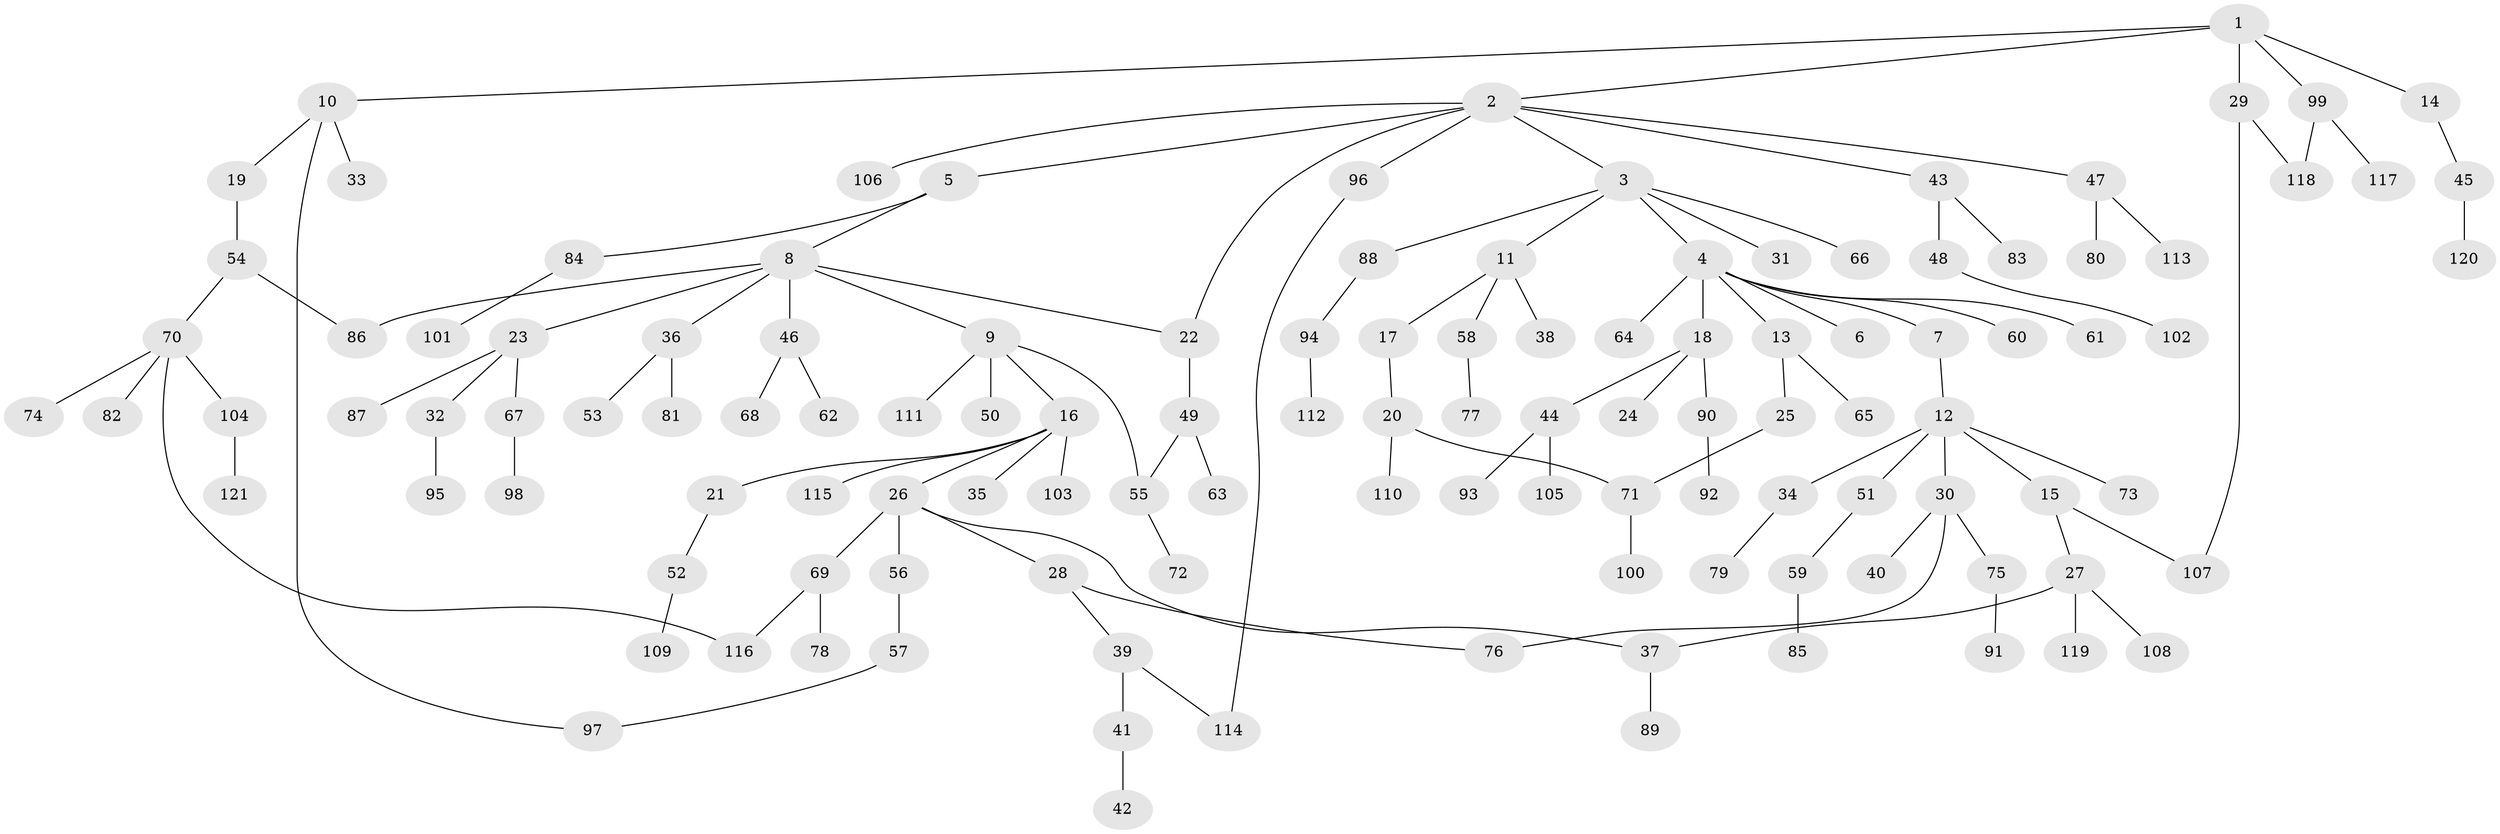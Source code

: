 // Generated by graph-tools (version 1.1) at 2025/10/02/27/25 16:10:53]
// undirected, 121 vertices, 131 edges
graph export_dot {
graph [start="1"]
  node [color=gray90,style=filled];
  1;
  2;
  3;
  4;
  5;
  6;
  7;
  8;
  9;
  10;
  11;
  12;
  13;
  14;
  15;
  16;
  17;
  18;
  19;
  20;
  21;
  22;
  23;
  24;
  25;
  26;
  27;
  28;
  29;
  30;
  31;
  32;
  33;
  34;
  35;
  36;
  37;
  38;
  39;
  40;
  41;
  42;
  43;
  44;
  45;
  46;
  47;
  48;
  49;
  50;
  51;
  52;
  53;
  54;
  55;
  56;
  57;
  58;
  59;
  60;
  61;
  62;
  63;
  64;
  65;
  66;
  67;
  68;
  69;
  70;
  71;
  72;
  73;
  74;
  75;
  76;
  77;
  78;
  79;
  80;
  81;
  82;
  83;
  84;
  85;
  86;
  87;
  88;
  89;
  90;
  91;
  92;
  93;
  94;
  95;
  96;
  97;
  98;
  99;
  100;
  101;
  102;
  103;
  104;
  105;
  106;
  107;
  108;
  109;
  110;
  111;
  112;
  113;
  114;
  115;
  116;
  117;
  118;
  119;
  120;
  121;
  1 -- 2;
  1 -- 10;
  1 -- 14;
  1 -- 29;
  1 -- 99;
  2 -- 3;
  2 -- 5;
  2 -- 43;
  2 -- 47;
  2 -- 96;
  2 -- 106;
  2 -- 22;
  3 -- 4;
  3 -- 11;
  3 -- 31;
  3 -- 66;
  3 -- 88;
  4 -- 6;
  4 -- 7;
  4 -- 13;
  4 -- 18;
  4 -- 60;
  4 -- 61;
  4 -- 64;
  5 -- 8;
  5 -- 84;
  7 -- 12;
  8 -- 9;
  8 -- 22;
  8 -- 23;
  8 -- 36;
  8 -- 46;
  8 -- 86;
  9 -- 16;
  9 -- 50;
  9 -- 55;
  9 -- 111;
  10 -- 19;
  10 -- 33;
  10 -- 97;
  11 -- 17;
  11 -- 38;
  11 -- 58;
  12 -- 15;
  12 -- 30;
  12 -- 34;
  12 -- 51;
  12 -- 73;
  13 -- 25;
  13 -- 65;
  14 -- 45;
  15 -- 27;
  15 -- 107;
  16 -- 21;
  16 -- 26;
  16 -- 35;
  16 -- 103;
  16 -- 115;
  17 -- 20;
  18 -- 24;
  18 -- 44;
  18 -- 90;
  19 -- 54;
  20 -- 110;
  20 -- 71;
  21 -- 52;
  22 -- 49;
  23 -- 32;
  23 -- 67;
  23 -- 87;
  25 -- 71;
  26 -- 28;
  26 -- 37;
  26 -- 56;
  26 -- 69;
  27 -- 108;
  27 -- 119;
  27 -- 37;
  28 -- 39;
  28 -- 76;
  29 -- 107;
  29 -- 118;
  30 -- 40;
  30 -- 75;
  30 -- 76;
  32 -- 95;
  34 -- 79;
  36 -- 53;
  36 -- 81;
  37 -- 89;
  39 -- 41;
  39 -- 114;
  41 -- 42;
  43 -- 48;
  43 -- 83;
  44 -- 93;
  44 -- 105;
  45 -- 120;
  46 -- 62;
  46 -- 68;
  47 -- 80;
  47 -- 113;
  48 -- 102;
  49 -- 63;
  49 -- 55;
  51 -- 59;
  52 -- 109;
  54 -- 70;
  54 -- 86;
  55 -- 72;
  56 -- 57;
  57 -- 97;
  58 -- 77;
  59 -- 85;
  67 -- 98;
  69 -- 78;
  69 -- 116;
  70 -- 74;
  70 -- 82;
  70 -- 104;
  70 -- 116;
  71 -- 100;
  75 -- 91;
  84 -- 101;
  88 -- 94;
  90 -- 92;
  94 -- 112;
  96 -- 114;
  99 -- 117;
  99 -- 118;
  104 -- 121;
}
